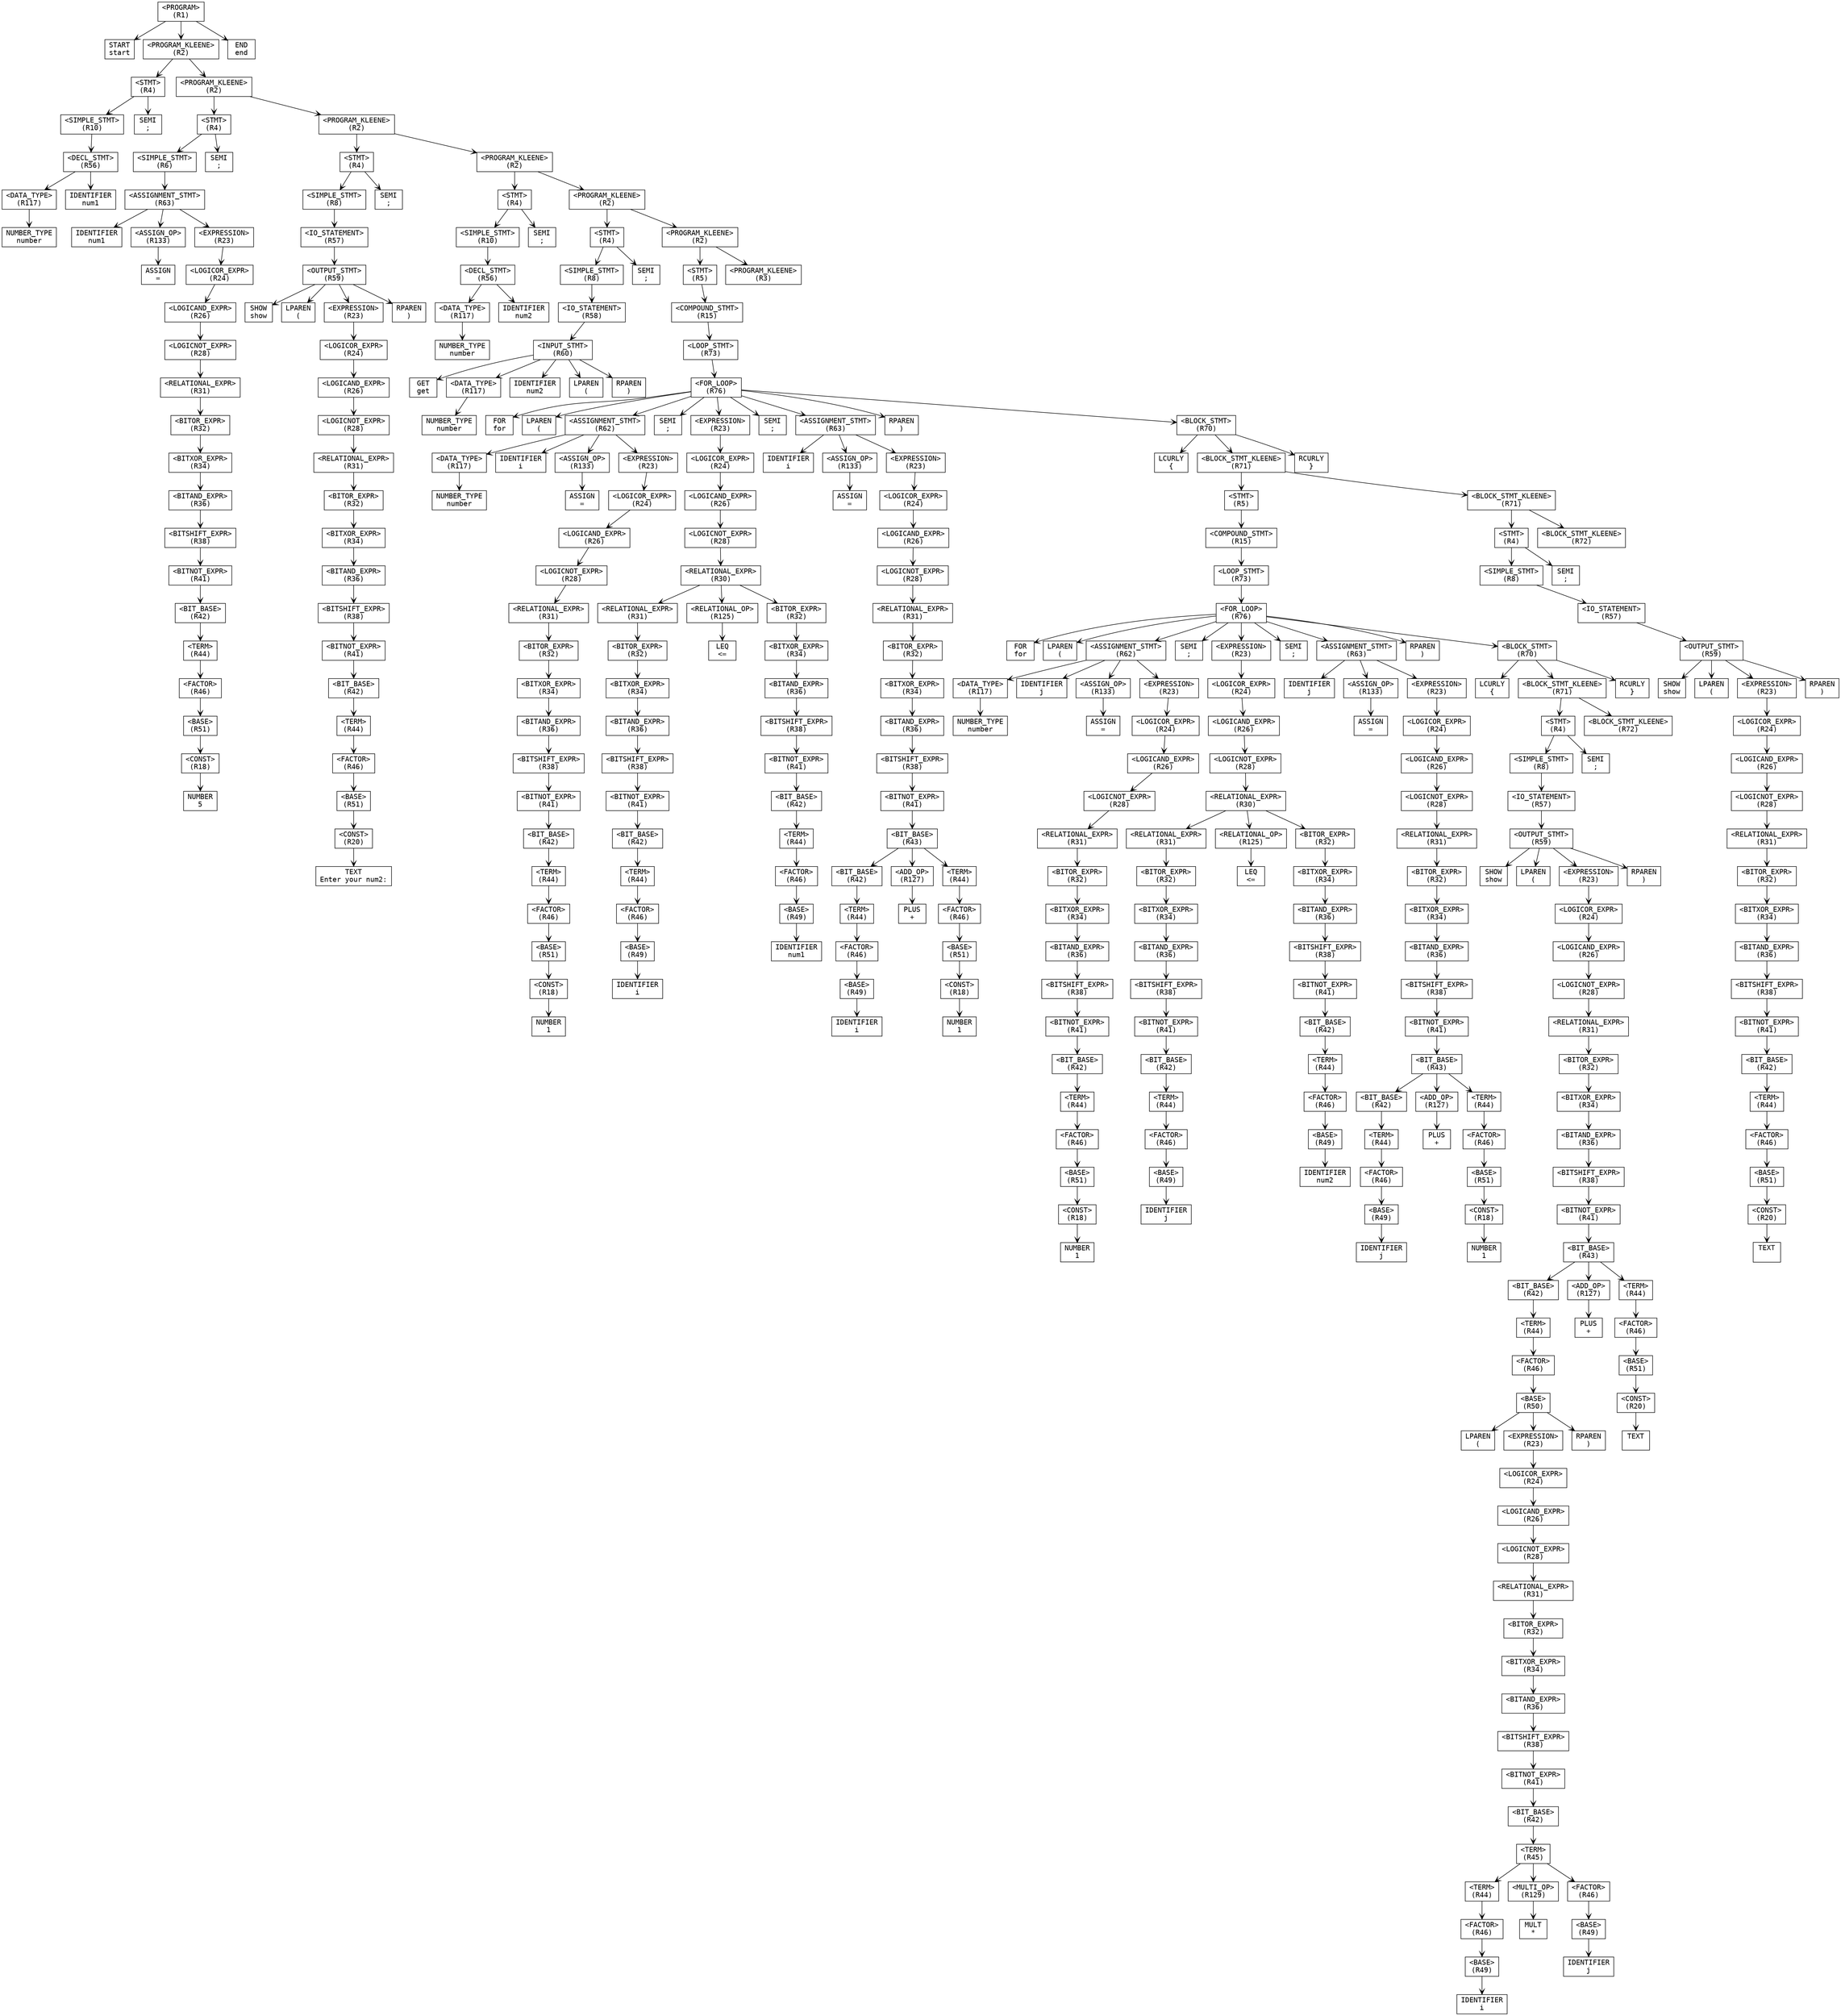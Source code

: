 digraph ParseTree {
  node [shape=box, fontname="Courier"];
  edge [arrowhead=vee];
  n1099975486 [label="<PROGRAM>\n(R1)"];
  n1692310401 [label="START\nstart"];
  n1099975486 -> n1692310401;
  n485081469 [label="<PROGRAM_KLEENE>\n(R2)"];
  n1356608316 [label="<STMT>\n(R4)"];
  n1485080858 [label="<SIMPLE_STMT>\n(R10)"];
  n1182232665 [label="<DECL_STMT>\n(R56)"];
  n340239299 [label="<DATA_TYPE>\n(R117)"];
  n624113572 [label="NUMBER_TYPE\nnumber"];
  n340239299 -> n624113572;
  n1182232665 -> n340239299;
  n1501800001 [label="IDENTIFIER\nnum1"];
  n1182232665 -> n1501800001;
  n1485080858 -> n1182232665;
  n1356608316 -> n1485080858;
  n604758160 [label="SEMI\n;"];
  n1356608316 -> n604758160;
  n485081469 -> n1356608316;
  n226166377 [label="<PROGRAM_KLEENE>\n(R2)"];
  n826908277 [label="<STMT>\n(R4)"];
  n1975293875 [label="<SIMPLE_STMT>\n(R6)"];
  n248047348 [label="<ASSIGNMENT_STMT>\n(R63)"];
  n1532358922 [label="IDENTIFIER\nnum1"];
  n248047348 -> n1532358922;
  n638744099 [label="<ASSIGN_OP>\n(R133)"];
  n922905693 [label="ASSIGN\n="];
  n638744099 -> n922905693;
  n248047348 -> n638744099;
  n2117387023 [label="<EXPRESSION>\n(R23)"];
  n169717858 [label="<LOGICOR_EXPR>\n(R24)"];
  n1066101868 [label="<LOGICAND_EXPR>\n(R26)"];
  n458202948 [label="<LOGICNOT_EXPR>\n(R28)"];
  n1136331673 [label="<RELATIONAL_EXPR>\n(R31)"];
  n608316716 [label="<BITOR_EXPR>\n(R32)"];
  n1078910404 [label="<BITXOR_EXPR>\n(R34)"];
  n664592182 [label="<BITAND_EXPR>\n(R36)"];
  n1012989855 [label="<BITSHIFT_EXPR>\n(R38)"];
  n167681650 [label="<BITNOT_EXPR>\n(R41)"];
  n1063834228 [label="<BIT_BASE>\n(R42)"];
  n2127351744 [label="<TERM>\n(R44)"];
  n1164663681 [label="<FACTOR>\n(R46)"];
  n941314128 [label="<BASE>\n(R51)"];
  n1092214357 [label="<CONST>\n(R18)"];
  n1504951161 [label="NUMBER\n5"];
  n1092214357 -> n1504951161;
  n941314128 -> n1092214357;
  n1164663681 -> n941314128;
  n2127351744 -> n1164663681;
  n1063834228 -> n2127351744;
  n167681650 -> n1063834228;
  n1012989855 -> n167681650;
  n664592182 -> n1012989855;
  n1078910404 -> n664592182;
  n608316716 -> n1078910404;
  n1136331673 -> n608316716;
  n458202948 -> n1136331673;
  n1066101868 -> n458202948;
  n169717858 -> n1066101868;
  n2117387023 -> n169717858;
  n248047348 -> n2117387023;
  n1975293875 -> n248047348;
  n826908277 -> n1975293875;
  n1176192157 [label="SEMI\n;"];
  n826908277 -> n1176192157;
  n226166377 -> n826908277;
  n610276830 [label="<PROGRAM_KLEENE>\n(R2)"];
  n730106993 [label="<STMT>\n(R4)"];
  n1873318411 [label="<SIMPLE_STMT>\n(R8)"];
  n1938492623 [label="<IO_STATEMENT>\n(R57)"];
  n1465985413 [label="<OUTPUT_STMT>\n(R59)"];
  n1485422620 [label="SHOW\nshow"];
  n1465985413 -> n1485422620;
  n1939487180 [label="LPAREN\n("];
  n1465985413 -> n1939487180;
  n1482468868 [label="<EXPRESSION>\n(R23)"];
  n103778699 [label="<LOGICOR_EXPR>\n(R24)"];
  n279978098 [label="<LOGICAND_EXPR>\n(R26)"];
  n843460593 [label="<LOGICNOT_EXPR>\n(R28)"];
  n265788211 [label="<RELATIONAL_EXPR>\n(R31)"];
  n1976445075 [label="<BITOR_EXPR>\n(R32)"];
  n1693197800 [label="<BITXOR_EXPR>\n(R34)"];
  n1733732131 [label="<BITAND_EXPR>\n(R36)"];
  n1424729849 [label="<BITSHIFT_EXPR>\n(R38)"];
  n1348830791 [label="<BITNOT_EXPR>\n(R41)"];
  n1428372166 [label="<BIT_BASE>\n(R42)"];
  n127852798 [label="<TERM>\n(R44)"];
  n248201882 [label="<FACTOR>\n(R46)"];
  n1918937786 [label="<BASE>\n(R51)"];
  n1054427962 [label="<CONST>\n(R20)"];
  n1311823119 [label="TEXT\nEnter your num2:"];
  n1054427962 -> n1311823119;
  n1918937786 -> n1054427962;
  n248201882 -> n1918937786;
  n127852798 -> n248201882;
  n1428372166 -> n127852798;
  n1348830791 -> n1428372166;
  n1424729849 -> n1348830791;
  n1733732131 -> n1424729849;
  n1693197800 -> n1733732131;
  n1976445075 -> n1693197800;
  n265788211 -> n1976445075;
  n843460593 -> n265788211;
  n279978098 -> n843460593;
  n103778699 -> n279978098;
  n1482468868 -> n103778699;
  n1465985413 -> n1482468868;
  n448496065 [label="RPAREN\n)"];
  n1465985413 -> n448496065;
  n1938492623 -> n1465985413;
  n1873318411 -> n1938492623;
  n730106993 -> n1873318411;
  n1836703062 [label="SEMI\n;"];
  n730106993 -> n1836703062;
  n610276830 -> n730106993;
  n428723032 [label="<PROGRAM_KLEENE>\n(R2)"];
  n1365114315 [label="<STMT>\n(R4)"];
  n397331368 [label="<SIMPLE_STMT>\n(R10)"];
  n882784102 [label="<DECL_STMT>\n(R56)"];
  n1128201638 [label="<DATA_TYPE>\n(R117)"];
  n2100556719 [label="NUMBER_TYPE\nnumber"];
  n1128201638 -> n2100556719;
  n882784102 -> n1128201638;
  n480347178 [label="IDENTIFIER\nnum2"];
  n882784102 -> n480347178;
  n397331368 -> n882784102;
  n1365114315 -> n397331368;
  n1505863135 [label="SEMI\n;"];
  n1365114315 -> n1505863135;
  n428723032 -> n1365114315;
  n1831252108 [label="<PROGRAM_KLEENE>\n(R2)"];
  n258643980 [label="<STMT>\n(R4)"];
  n536534303 [label="<SIMPLE_STMT>\n(R8)"];
  n1262582882 [label="<IO_STATEMENT>\n(R58)"];
  n331028310 [label="<INPUT_STMT>\n(R60)"];
  n1221220309 [label="GET\nget"];
  n331028310 -> n1221220309;
  n26307062 [label="<DATA_TYPE>\n(R117)"];
  n1106487242 [label="NUMBER_TYPE\nnumber"];
  n26307062 -> n1106487242;
  n331028310 -> n26307062;
  n179902725 [label="IDENTIFIER\nnum2"];
  n331028310 -> n179902725;
  n282559352 [label="LPAREN\n("];
  n331028310 -> n282559352;
  n444831309 [label="RPAREN\n)"];
  n331028310 -> n444831309;
  n1262582882 -> n331028310;
  n536534303 -> n1262582882;
  n258643980 -> n536534303;
  n1175629600 [label="SEMI\n;"];
  n258643980 -> n1175629600;
  n1831252108 -> n258643980;
  n69330902 [label="<PROGRAM_KLEENE>\n(R2)"];
  n683763817 [label="<STMT>\n(R5)"];
  n787915458 [label="<COMPOUND_STMT>\n(R15)"];
  n2102289299 [label="<LOOP_STMT>\n(R73)"];
  n1985623227 [label="<FOR_LOOP>\n(R76)"];
  n1442547769 [label="FOR\nfor"];
  n1985623227 -> n1442547769;
  n1317060854 [label="LPAREN\n("];
  n1985623227 -> n1317060854;
  n1079795790 [label="<ASSIGNMENT_STMT>\n(R62)"];
  n1736731410 [label="<DATA_TYPE>\n(R117)"];
  n1849134491 [label="NUMBER_TYPE\nnumber"];
  n1736731410 -> n1849134491;
  n1079795790 -> n1736731410;
  n653813723 [label="IDENTIFIER\ni"];
  n1079795790 -> n653813723;
  n92618074 [label="<ASSIGN_OP>\n(R133)"];
  n1100810755 [label="ASSIGN\n="];
  n92618074 -> n1100810755;
  n1079795790 -> n92618074;
  n328469758 [label="<EXPRESSION>\n(R23)"];
  n1983346664 [label="<LOGICOR_EXPR>\n(R24)"];
  n1526004633 [label="<LOGICAND_EXPR>\n(R26)"];
  n1938833366 [label="<LOGICNOT_EXPR>\n(R28)"];
  n1087389350 [label="<RELATIONAL_EXPR>\n(R31)"];
  n227907939 [label="<BITOR_EXPR>\n(R32)"];
  n1891664763 [label="<BITXOR_EXPR>\n(R34)"];
  n39611450 [label="<BITAND_EXPR>\n(R36)"];
  n1127765977 [label="<BITSHIFT_EXPR>\n(R38)"];
  n1657245788 [label="<BITNOT_EXPR>\n(R41)"];
  n375921700 [label="<BIT_BASE>\n(R42)"];
  n1999937391 [label="<TERM>\n(R44)"];
  n1991477455 [label="<FACTOR>\n(R46)"];
  n682144565 [label="<BASE>\n(R51)"];
  n2121728824 [label="<CONST>\n(R18)"];
  n761996414 [label="NUMBER\n1"];
  n2121728824 -> n761996414;
  n682144565 -> n2121728824;
  n1991477455 -> n682144565;
  n1999937391 -> n1991477455;
  n375921700 -> n1999937391;
  n1657245788 -> n375921700;
  n1127765977 -> n1657245788;
  n39611450 -> n1127765977;
  n1891664763 -> n39611450;
  n227907939 -> n1891664763;
  n1087389350 -> n227907939;
  n1938833366 -> n1087389350;
  n1526004633 -> n1938833366;
  n1983346664 -> n1526004633;
  n328469758 -> n1983346664;
  n1079795790 -> n328469758;
  n1985623227 -> n1079795790;
  n1198798060 [label="SEMI\n;"];
  n1985623227 -> n1198798060;
  n707270188 [label="<EXPRESSION>\n(R23)"];
  n1820376722 [label="<LOGICOR_EXPR>\n(R24)"];
  n406601640 [label="<LOGICAND_EXPR>\n(R26)"];
  n2114566935 [label="<LOGICNOT_EXPR>\n(R28)"];
  n351947660 [label="<RELATIONAL_EXPR>\n(R30)"];
  n2103903151 [label="<RELATIONAL_EXPR>\n(R31)"];
  n73380564 [label="<BITOR_EXPR>\n(R32)"];
  n926773323 [label="<BITXOR_EXPR>\n(R34)"];
  n1910373131 [label="<BITAND_EXPR>\n(R36)"];
  n887289060 [label="<BITSHIFT_EXPR>\n(R38)"];
  n1297230270 [label="<BITNOT_EXPR>\n(R41)"];
  n288470903 [label="<BIT_BASE>\n(R42)"];
  n262800377 [label="<TERM>\n(R44)"];
  n751604540 [label="<FACTOR>\n(R46)"];
  n1880051906 [label="<BASE>\n(R49)"];
  n1822018491 [label="IDENTIFIER\ni"];
  n1880051906 -> n1822018491;
  n751604540 -> n1880051906;
  n262800377 -> n751604540;
  n288470903 -> n262800377;
  n1297230270 -> n288470903;
  n887289060 -> n1297230270;
  n1910373131 -> n887289060;
  n926773323 -> n1910373131;
  n73380564 -> n926773323;
  n2103903151 -> n73380564;
  n351947660 -> n2103903151;
  n863217690 [label="<RELATIONAL_OP>\n(R125)"];
  n2070845499 [label="LEQ\n<="];
  n863217690 -> n2070845499;
  n351947660 -> n863217690;
  n1902989012 [label="<BITOR_EXPR>\n(R32)"];
  n1401657169 [label="<BITXOR_EXPR>\n(R34)"];
  n2107037250 [label="<BITAND_EXPR>\n(R36)"];
  n1924544139 [label="<BITSHIFT_EXPR>\n(R38)"];
  n1773592039 [label="<BITNOT_EXPR>\n(R41)"];
  n1720250015 [label="<BIT_BASE>\n(R42)"];
  n761729226 [label="<TERM>\n(R44)"];
  n1848015235 [label="<FACTOR>\n(R46)"];
  n824232005 [label="<BASE>\n(R49)"];
  n276636904 [label="IDENTIFIER\nnum1"];
  n824232005 -> n276636904;
  n1848015235 -> n824232005;
  n761729226 -> n1848015235;
  n1720250015 -> n761729226;
  n1773592039 -> n1720250015;
  n1924544139 -> n1773592039;
  n2107037250 -> n1924544139;
  n1401657169 -> n2107037250;
  n1902989012 -> n1401657169;
  n351947660 -> n1902989012;
  n2114566935 -> n351947660;
  n406601640 -> n2114566935;
  n1820376722 -> n406601640;
  n707270188 -> n1820376722;
  n1985623227 -> n707270188;
  n92903277 [label="SEMI\n;"];
  n1985623227 -> n92903277;
  n1480461374 [label="<ASSIGNMENT_STMT>\n(R63)"];
  n1869321628 [label="IDENTIFIER\ni"];
  n1480461374 -> n1869321628;
  n373864189 [label="<ASSIGN_OP>\n(R133)"];
  n1605593510 [label="ASSIGN\n="];
  n373864189 -> n1605593510;
  n1480461374 -> n373864189;
  n2009383314 [label="<EXPRESSION>\n(R23)"];
  n1152417155 [label="<LOGICOR_EXPR>\n(R24)"];
  n396149942 [label="<LOGICAND_EXPR>\n(R26)"];
  n1403412922 [label="<LOGICNOT_EXPR>\n(R28)"];
  n37741069 [label="<RELATIONAL_EXPR>\n(R31)"];
  n1160039340 [label="<BITOR_EXPR>\n(R32)"];
  n879501002 [label="<BITXOR_EXPR>\n(R34)"];
  n1411842636 [label="<BITAND_EXPR>\n(R36)"];
  n695582031 [label="<BITSHIFT_EXPR>\n(R38)"];
  n1257208422 [label="<BITNOT_EXPR>\n(R41)"];
  n505522111 [label="<BIT_BASE>\n(R43)"];
  n1928917845 [label="<BIT_BASE>\n(R42)"];
  n1986246528 [label="<TERM>\n(R44)"];
  n1198448480 [label="<FACTOR>\n(R46)"];
  n1415677037 [label="<BASE>\n(R49)"];
  n1630971887 [label="IDENTIFIER\ni"];
  n1415677037 -> n1630971887;
  n1198448480 -> n1415677037;
  n1986246528 -> n1198448480;
  n1928917845 -> n1986246528;
  n505522111 -> n1928917845;
  n167957502 [label="<ADD_OP>\n(R127)"];
  n992385025 [label="PLUS\n+"];
  n167957502 -> n992385025;
  n505522111 -> n167957502;
  n1673273828 [label="<TERM>\n(R44)"];
  n937556899 [label="<FACTOR>\n(R46)"];
  n727729026 [label="<BASE>\n(R51)"];
  n604582015 [label="<CONST>\n(R18)"];
  n641242651 [label="NUMBER\n1"];
  n604582015 -> n641242651;
  n727729026 -> n604582015;
  n937556899 -> n727729026;
  n1673273828 -> n937556899;
  n505522111 -> n1673273828;
  n1257208422 -> n505522111;
  n695582031 -> n1257208422;
  n1411842636 -> n695582031;
  n879501002 -> n1411842636;
  n1160039340 -> n879501002;
  n37741069 -> n1160039340;
  n1403412922 -> n37741069;
  n396149942 -> n1403412922;
  n1152417155 -> n396149942;
  n2009383314 -> n1152417155;
  n1480461374 -> n2009383314;
  n1985623227 -> n1480461374;
  n507268508 [label="RPAREN\n)"];
  n1985623227 -> n507268508;
  n929653130 [label="<BLOCK_STMT>\n(R70)"];
  n1510876624 [label="LCURLY\n{"];
  n929653130 -> n1510876624;
  n946141380 [label="<BLOCK_STMT_KLEENE>\n(R71)"];
  n1153958649 [label="<STMT>\n(R5)"];
  n953241307 [label="<COMPOUND_STMT>\n(R15)"];
  n324721844 [label="<LOOP_STMT>\n(R73)"];
  n216507587 [label="<FOR_LOOP>\n(R76)"];
  n146583660 [label="FOR\nfor"];
  n216507587 -> n146583660;
  n975802422 [label="LPAREN\n("];
  n216507587 -> n975802422;
  n2136163515 [label="<ASSIGNMENT_STMT>\n(R62)"];
  n1319319086 [label="<DATA_TYPE>\n(R117)"];
  n603050054 [label="NUMBER_TYPE\nnumber"];
  n1319319086 -> n603050054;
  n2136163515 -> n1319319086;
  n1437555758 [label="IDENTIFIER\nj"];
  n2136163515 -> n1437555758;
  n809282748 [label="<ASSIGN_OP>\n(R133)"];
  n1736048339 [label="ASSIGN\n="];
  n809282748 -> n1736048339;
  n2136163515 -> n809282748;
  n1252483482 [label="<EXPRESSION>\n(R23)"];
  n1699093196 [label="<LOGICOR_EXPR>\n(R24)"];
  n818545556 [label="<LOGICAND_EXPR>\n(R26)"];
  n418249784 [label="<LOGICNOT_EXPR>\n(R28)"];
  n1773659406 [label="<RELATIONAL_EXPR>\n(R31)"];
  n1014108814 [label="<BITOR_EXPR>\n(R32)"];
  n1547989047 [label="<BITXOR_EXPR>\n(R34)"];
  n725568443 [label="<BITAND_EXPR>\n(R36)"];
  n2113291335 [label="<BITSHIFT_EXPR>\n(R38)"];
  n1362939669 [label="<BITNOT_EXPR>\n(R41)"];
  n780585165 [label="<BIT_BASE>\n(R42)"];
  n2134195253 [label="<TERM>\n(R44)"];
  n808356840 [label="<FACTOR>\n(R46)"];
  n131968671 [label="<BASE>\n(R51)"];
  n520478217 [label="<CONST>\n(R18)"];
  n1233620296 [label="NUMBER\n1"];
  n520478217 -> n1233620296;
  n131968671 -> n520478217;
  n808356840 -> n131968671;
  n2134195253 -> n808356840;
  n780585165 -> n2134195253;
  n1362939669 -> n780585165;
  n2113291335 -> n1362939669;
  n725568443 -> n2113291335;
  n1547989047 -> n725568443;
  n1014108814 -> n1547989047;
  n1773659406 -> n1014108814;
  n418249784 -> n1773659406;
  n818545556 -> n418249784;
  n1699093196 -> n818545556;
  n1252483482 -> n1699093196;
  n2136163515 -> n1252483482;
  n216507587 -> n2136163515;
  n229781083 [label="SEMI\n;"];
  n216507587 -> n229781083;
  n1735508004 [label="<EXPRESSION>\n(R23)"];
  n1446362965 [label="<LOGICOR_EXPR>\n(R24)"];
  n590189846 [label="<LOGICAND_EXPR>\n(R26)"];
  n1072805854 [label="<LOGICNOT_EXPR>\n(R28)"];
  n1458057444 [label="<RELATIONAL_EXPR>\n(R30)"];
  n769454715 [label="<RELATIONAL_EXPR>\n(R31)"];
  n1654020083 [label="<BITOR_EXPR>\n(R32)"];
  n1357595448 [label="<BITXOR_EXPR>\n(R34)"];
  n1192437457 [label="<BITAND_EXPR>\n(R36)"];
  n227953506 [label="<BITSHIFT_EXPR>\n(R38)"];
  n1575992556 [label="<BITNOT_EXPR>\n(R41)"];
  n1469568746 [label="<BIT_BASE>\n(R42)"];
  n158095207 [label="<TERM>\n(R44)"];
  n916377715 [label="<FACTOR>\n(R46)"];
  n372642448 [label="<BASE>\n(R49)"];
  n2147464762 [label="IDENTIFIER\nj"];
  n372642448 -> n2147464762;
  n916377715 -> n372642448;
  n158095207 -> n916377715;
  n1469568746 -> n158095207;
  n1575992556 -> n1469568746;
  n227953506 -> n1575992556;
  n1192437457 -> n227953506;
  n1357595448 -> n1192437457;
  n1654020083 -> n1357595448;
  n769454715 -> n1654020083;
  n1458057444 -> n769454715;
  n348328397 [label="<RELATIONAL_OP>\n(R125)"];
  n1419658862 [label="LEQ\n<="];
  n348328397 -> n1419658862;
  n1458057444 -> n348328397;
  n1922727167 [label="<BITOR_EXPR>\n(R32)"];
  n1893092080 [label="<BITXOR_EXPR>\n(R34)"];
  n2090295390 [label="<BITAND_EXPR>\n(R36)"];
  n1520231572 [label="<BITSHIFT_EXPR>\n(R38)"];
  n2076186300 [label="<BITNOT_EXPR>\n(R41)"];
  n956519166 [label="<BIT_BASE>\n(R42)"];
  n2127646736 [label="<TERM>\n(R44)"];
  n1138008858 [label="<FACTOR>\n(R46)"];
  n953825322 [label="<BASE>\n(R49)"];
  n460134765 [label="IDENTIFIER\nnum2"];
  n953825322 -> n460134765;
  n1138008858 -> n953825322;
  n2127646736 -> n1138008858;
  n956519166 -> n2127646736;
  n2076186300 -> n956519166;
  n1520231572 -> n2076186300;
  n2090295390 -> n1520231572;
  n1893092080 -> n2090295390;
  n1922727167 -> n1893092080;
  n1458057444 -> n1922727167;
  n1072805854 -> n1458057444;
  n590189846 -> n1072805854;
  n1446362965 -> n590189846;
  n1735508004 -> n1446362965;
  n216507587 -> n1735508004;
  n1875413952 [label="SEMI\n;"];
  n216507587 -> n1875413952;
  n157432144 [label="<ASSIGNMENT_STMT>\n(R63)"];
  n1611680574 [label="IDENTIFIER\nj"];
  n157432144 -> n1611680574;
  n323325984 [label="<ASSIGN_OP>\n(R133)"];
  n955817731 [label="ASSIGN\n="];
  n323325984 -> n955817731;
  n157432144 -> n323325984;
  n541628917 [label="<EXPRESSION>\n(R23)"];
  n1122205561 [label="<LOGICOR_EXPR>\n(R24)"];
  n2107122581 [label="<LOGICAND_EXPR>\n(R26)"];
  n31767458 [label="<LOGICNOT_EXPR>\n(R28)"];
  n1703353690 [label="<RELATIONAL_EXPR>\n(R31)"];
  n1019657764 [label="<BITOR_EXPR>\n(R32)"];
  n8304290 [label="<BITXOR_EXPR>\n(R34)"];
  n618865828 [label="<BITAND_EXPR>\n(R36)"];
  n2043908271 [label="<BITSHIFT_EXPR>\n(R38)"];
  n1894589999 [label="<BITNOT_EXPR>\n(R41)"];
  n97735990 [label="<BIT_BASE>\n(R43)"];
  n950572844 [label="<BIT_BASE>\n(R42)"];
  n1570455166 [label="<TERM>\n(R44)"];
  n1155442620 [label="<FACTOR>\n(R46)"];
  n1530605812 [label="<BASE>\n(R49)"];
  n668388680 [label="IDENTIFIER\nj"];
  n1530605812 -> n668388680;
  n1155442620 -> n1530605812;
  n1570455166 -> n1155442620;
  n950572844 -> n1570455166;
  n97735990 -> n950572844;
  n599420674 [label="<ADD_OP>\n(R127)"];
  n317247374 [label="PLUS\n+"];
  n599420674 -> n317247374;
  n97735990 -> n599420674;
  n274133431 [label="<TERM>\n(R44)"];
  n24892024 [label="<FACTOR>\n(R46)"];
  n1900637994 [label="<BASE>\n(R51)"];
  n621369906 [label="<CONST>\n(R18)"];
  n49663085 [label="NUMBER\n1"];
  n621369906 -> n49663085;
  n1900637994 -> n621369906;
  n24892024 -> n1900637994;
  n274133431 -> n24892024;
  n97735990 -> n274133431;
  n1894589999 -> n97735990;
  n2043908271 -> n1894589999;
  n618865828 -> n2043908271;
  n8304290 -> n618865828;
  n1019657764 -> n8304290;
  n1703353690 -> n1019657764;
  n31767458 -> n1703353690;
  n2107122581 -> n31767458;
  n1122205561 -> n2107122581;
  n541628917 -> n1122205561;
  n157432144 -> n541628917;
  n216507587 -> n157432144;
  n1573008985 [label="RPAREN\n)"];
  n216507587 -> n1573008985;
  n1732780788 [label="<BLOCK_STMT>\n(R70)"];
  n150944997 [label="LCURLY\n{"];
  n1732780788 -> n150944997;
  n616894259 [label="<BLOCK_STMT_KLEENE>\n(R71)"];
  n1752798476 [label="<STMT>\n(R4)"];
  n1308640629 [label="<SIMPLE_STMT>\n(R8)"];
  n1072250948 [label="<IO_STATEMENT>\n(R57)"];
  n869891101 [label="<OUTPUT_STMT>\n(R59)"];
  n397172383 [label="SHOW\nshow"];
  n869891101 -> n397172383;
  n1540066034 [label="LPAREN\n("];
  n869891101 -> n1540066034;
  n785717935 [label="<EXPRESSION>\n(R23)"];
  n1444197116 [label="<LOGICOR_EXPR>\n(R24)"];
  n599348743 [label="<LOGICAND_EXPR>\n(R26)"];
  n614651032 [label="<LOGICNOT_EXPR>\n(R28)"];
  n572826305 [label="<RELATIONAL_EXPR>\n(R31)"];
  n1372878635 [label="<BITOR_EXPR>\n(R32)"];
  n942938744 [label="<BITXOR_EXPR>\n(R34)"];
  n176168946 [label="<BITAND_EXPR>\n(R36)"];
  n230000329 [label="<BITSHIFT_EXPR>\n(R38)"];
  n2133509499 [label="<BITNOT_EXPR>\n(R41)"];
  n1742071612 [label="<BIT_BASE>\n(R43)"];
  n1839205307 [label="<BIT_BASE>\n(R42)"];
  n1283611400 [label="<TERM>\n(R44)"];
  n1697271550 [label="<FACTOR>\n(R46)"];
  n764328288 [label="<BASE>\n(R50)"];
  n1084129977 [label="LPAREN\n("];
  n764328288 -> n1084129977;
  n513461177 [label="<EXPRESSION>\n(R23)"];
  n695216938 [label="<LOGICOR_EXPR>\n(R24)"];
  n1911407325 [label="<LOGICAND_EXPR>\n(R26)"];
  n1171393811 [label="<LOGICNOT_EXPR>\n(R28)"];
  n232640787 [label="<RELATIONAL_EXPR>\n(R31)"];
  n635208441 [label="<BITOR_EXPR>\n(R32)"];
  n976770997 [label="<BITXOR_EXPR>\n(R34)"];
  n1876393844 [label="<BITAND_EXPR>\n(R36)"];
  n207711956 [label="<BITSHIFT_EXPR>\n(R38)"];
  n1298923243 [label="<BITNOT_EXPR>\n(R41)"];
  n890670348 [label="<BIT_BASE>\n(R42)"];
  n1643014149 [label="<TERM>\n(R45)"];
  n1719581986 [label="<TERM>\n(R44)"];
  n1961925536 [label="<FACTOR>\n(R46)"];
  n1972311775 [label="<BASE>\n(R49)"];
  n1731454507 [label="IDENTIFIER\ni"];
  n1972311775 -> n1731454507;
  n1961925536 -> n1972311775;
  n1719581986 -> n1961925536;
  n1643014149 -> n1719581986;
  n1958199362 [label="<MULTI_OP>\n(R129)"];
  n82471151 [label="MULT\n*"];
  n1958199362 -> n82471151;
  n1643014149 -> n1958199362;
  n157200195 [label="<FACTOR>\n(R46)"];
  n1898189565 [label="<BASE>\n(R49)"];
  n1004239179 [label="IDENTIFIER\nj"];
  n1898189565 -> n1004239179;
  n157200195 -> n1898189565;
  n1643014149 -> n157200195;
  n890670348 -> n1643014149;
  n1298923243 -> n890670348;
  n207711956 -> n1298923243;
  n1876393844 -> n207711956;
  n976770997 -> n1876393844;
  n635208441 -> n976770997;
  n232640787 -> n635208441;
  n1171393811 -> n232640787;
  n1911407325 -> n1171393811;
  n695216938 -> n1911407325;
  n513461177 -> n695216938;
  n764328288 -> n513461177;
  n1822540751 [label="RPAREN\n)"];
  n764328288 -> n1822540751;
  n1697271550 -> n764328288;
  n1283611400 -> n1697271550;
  n1839205307 -> n1283611400;
  n1742071612 -> n1839205307;
  n276385199 [label="<ADD_OP>\n(R127)"];
  n1100678823 [label="PLUS\n+"];
  n276385199 -> n1100678823;
  n1742071612 -> n276385199;
  n560611070 [label="<TERM>\n(R44)"];
  n1127689895 [label="<FACTOR>\n(R46)"];
  n435750747 [label="<BASE>\n(R51)"];
  n13534461 [label="<CONST>\n(R20)"];
  n1889785812 [label="TEXT\n "];
  n13534461 -> n1889785812;
  n435750747 -> n13534461;
  n1127689895 -> n435750747;
  n560611070 -> n1127689895;
  n1742071612 -> n560611070;
  n2133509499 -> n1742071612;
  n230000329 -> n2133509499;
  n176168946 -> n230000329;
  n942938744 -> n176168946;
  n1372878635 -> n942938744;
  n572826305 -> n1372878635;
  n614651032 -> n572826305;
  n599348743 -> n614651032;
  n1444197116 -> n599348743;
  n785717935 -> n1444197116;
  n869891101 -> n785717935;
  n169581937 [label="RPAREN\n)"];
  n869891101 -> n169581937;
  n1072250948 -> n869891101;
  n1308640629 -> n1072250948;
  n1752798476 -> n1308640629;
  n1535738038 [label="SEMI\n;"];
  n1752798476 -> n1535738038;
  n616894259 -> n1752798476;
  n789843542 [label="<BLOCK_STMT_KLEENE>\n(R72)"];
  n616894259 -> n789843542;
  n1732780788 -> n616894259;
  n1105682711 [label="RCURLY\n}"];
  n1732780788 -> n1105682711;
  n216507587 -> n1732780788;
  n324721844 -> n216507587;
  n953241307 -> n324721844;
  n1153958649 -> n953241307;
  n946141380 -> n1153958649;
  n398564431 [label="<BLOCK_STMT_KLEENE>\n(R71)"];
  n5906993 [label="<STMT>\n(R4)"];
  n263453394 [label="<SIMPLE_STMT>\n(R8)"];
  n1973870058 [label="<IO_STATEMENT>\n(R57)"];
  n1855853813 [label="<OUTPUT_STMT>\n(R59)"];
  n1057290429 [label="SHOW\nshow"];
  n1855853813 -> n1057290429;
  n795992293 [label="LPAREN\n("];
  n1855853813 -> n795992293;
  n1820012908 [label="<EXPRESSION>\n(R23)"];
  n1927063978 [label="<LOGICOR_EXPR>\n(R24)"];
  n1787131484 [label="<LOGICAND_EXPR>\n(R26)"];
  n1255396641 [label="<LOGICNOT_EXPR>\n(R28)"];
  n2132176198 [label="<RELATIONAL_EXPR>\n(R31)"];
  n1745885943 [label="<BITOR_EXPR>\n(R32)"];
  n702985791 [label="<BITXOR_EXPR>\n(R34)"];
  n2110260479 [label="<BITAND_EXPR>\n(R36)"];
  n838351453 [label="<BITSHIFT_EXPR>\n(R38)"];
  n1507281207 [label="<BITNOT_EXPR>\n(R41)"];
  n1159486332 [label="<BIT_BASE>\n(R42)"];
  n2018398428 [label="<TERM>\n(R44)"];
  n135571290 [label="<FACTOR>\n(R46)"];
  n1802095006 [label="<BASE>\n(R51)"];
  n1284089908 [label="<CONST>\n(R20)"];
  n1179371977 [label="TEXT\n
"];
  n1284089908 -> n1179371977;
  n1802095006 -> n1284089908;
  n135571290 -> n1802095006;
  n2018398428 -> n135571290;
  n1159486332 -> n2018398428;
  n1507281207 -> n1159486332;
  n838351453 -> n1507281207;
  n2110260479 -> n838351453;
  n702985791 -> n2110260479;
  n1745885943 -> n702985791;
  n2132176198 -> n1745885943;
  n1255396641 -> n2132176198;
  n1787131484 -> n1255396641;
  n1927063978 -> n1787131484;
  n1820012908 -> n1927063978;
  n1855853813 -> n1820012908;
  n1808304173 [label="RPAREN\n)"];
  n1855853813 -> n1808304173;
  n1973870058 -> n1855853813;
  n263453394 -> n1973870058;
  n5906993 -> n263453394;
  n1313380851 [label="SEMI\n;"];
  n5906993 -> n1313380851;
  n398564431 -> n5906993;
  n1325481990 [label="<BLOCK_STMT_KLEENE>\n(R72)"];
  n398564431 -> n1325481990;
  n946141380 -> n398564431;
  n929653130 -> n946141380;
  n1469894062 [label="RCURLY\n}"];
  n929653130 -> n1469894062;
  n1985623227 -> n929653130;
  n2102289299 -> n1985623227;
  n787915458 -> n2102289299;
  n683763817 -> n787915458;
  n69330902 -> n683763817;
  n2017115792 [label="<PROGRAM_KLEENE>\n(R3)"];
  n69330902 -> n2017115792;
  n1831252108 -> n69330902;
  n428723032 -> n1831252108;
  n610276830 -> n428723032;
  n226166377 -> n610276830;
  n485081469 -> n226166377;
  n1099975486 -> n485081469;
  n1916217189 [label="END\nend"];
  n1099975486 -> n1916217189;
}